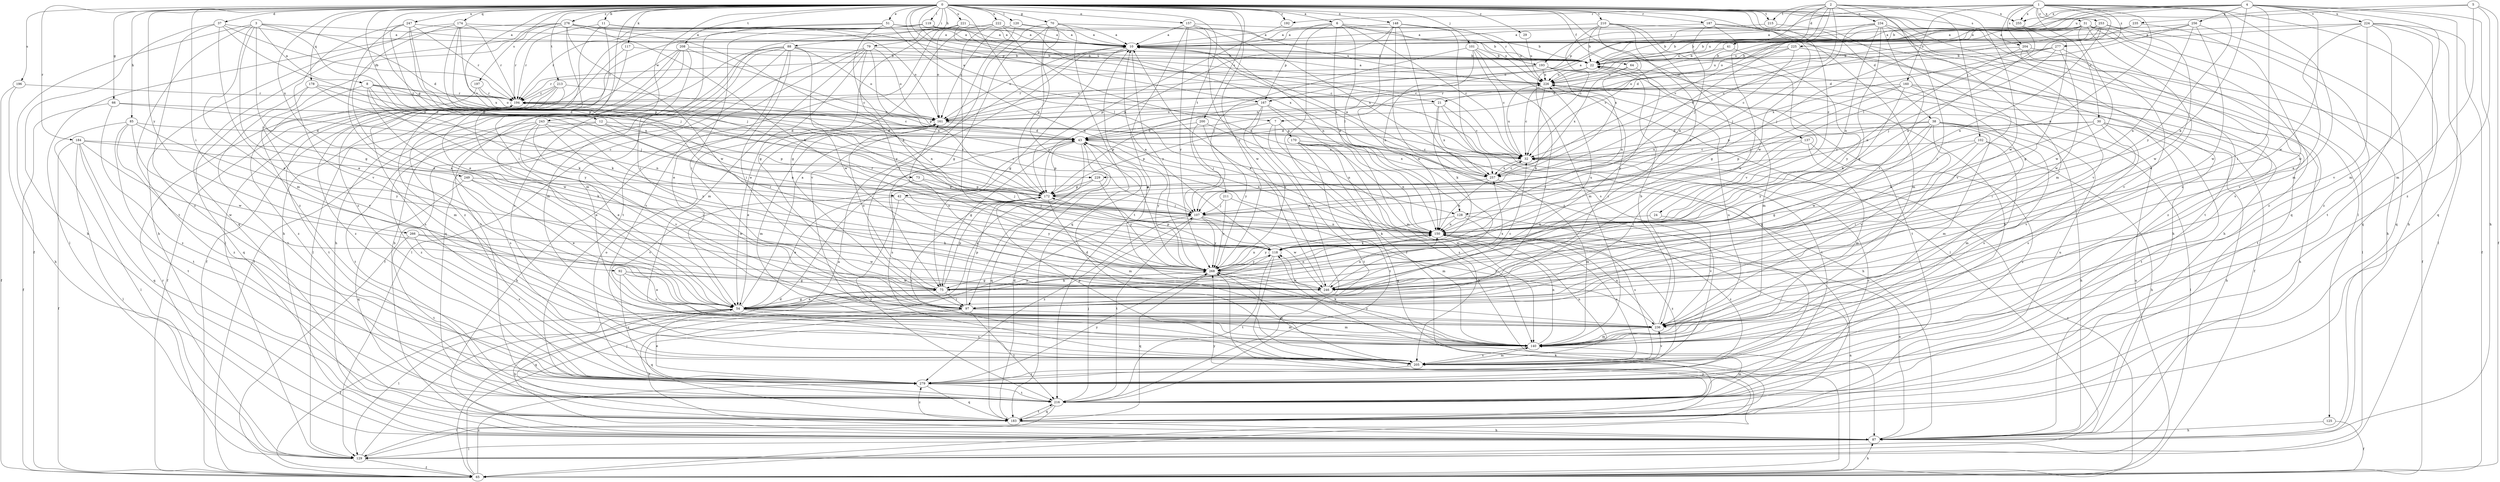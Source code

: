 strict digraph  {
0;
1;
2;
3;
4;
5;
6;
7;
8;
10;
11;
12;
21;
22;
24;
29;
30;
31;
32;
37;
38;
41;
42;
43;
51;
54;
64;
65;
66;
70;
73;
75;
79;
85;
87;
88;
92;
97;
101;
102;
107;
117;
118;
119;
120;
125;
128;
129;
137;
140;
148;
150;
157;
160;
161;
167;
170;
172;
174;
178;
183;
184;
187;
192;
193;
194;
196;
197;
200;
204;
205;
208;
210;
211;
213;
215;
216;
221;
222;
224;
225;
226;
229;
234;
235;
236;
243;
246;
247;
249;
253;
255;
256;
257;
266;
268;
276;
277;
279;
0 -> 6  [label=a];
0 -> 7  [label=a];
0 -> 11  [label=b];
0 -> 12  [label=b];
0 -> 21  [label=b];
0 -> 24  [label=c];
0 -> 29  [label=c];
0 -> 37  [label=d];
0 -> 38  [label=d];
0 -> 51  [label=e];
0 -> 64  [label=f];
0 -> 66  [label=g];
0 -> 70  [label=g];
0 -> 73  [label=g];
0 -> 79  [label=h];
0 -> 85  [label=h];
0 -> 88  [label=i];
0 -> 92  [label=i];
0 -> 97  [label=i];
0 -> 101  [label=j];
0 -> 117  [label=k];
0 -> 119  [label=l];
0 -> 120  [label=l];
0 -> 125  [label=l];
0 -> 128  [label=l];
0 -> 137  [label=m];
0 -> 140  [label=m];
0 -> 148  [label=n];
0 -> 157  [label=o];
0 -> 167  [label=p];
0 -> 174  [label=q];
0 -> 178  [label=q];
0 -> 183  [label=q];
0 -> 184  [label=r];
0 -> 187  [label=r];
0 -> 192  [label=r];
0 -> 196  [label=s];
0 -> 197  [label=s];
0 -> 200  [label=s];
0 -> 204  [label=s];
0 -> 208  [label=t];
0 -> 210  [label=t];
0 -> 211  [label=t];
0 -> 213  [label=t];
0 -> 215  [label=t];
0 -> 221  [label=u];
0 -> 222  [label=u];
0 -> 229  [label=v];
0 -> 243  [label=w];
0 -> 246  [label=w];
0 -> 247  [label=x];
0 -> 249  [label=x];
0 -> 266  [label=y];
0 -> 268  [label=y];
0 -> 276  [label=z];
1 -> 30  [label=c];
1 -> 31  [label=c];
1 -> 87  [label=h];
1 -> 128  [label=l];
1 -> 140  [label=m];
1 -> 150  [label=n];
1 -> 160  [label=o];
1 -> 167  [label=p];
1 -> 192  [label=r];
1 -> 204  [label=s];
1 -> 205  [label=s];
1 -> 253  [label=x];
1 -> 255  [label=x];
1 -> 268  [label=y];
1 -> 277  [label=z];
2 -> 7  [label=a];
2 -> 41  [label=d];
2 -> 42  [label=d];
2 -> 97  [label=i];
2 -> 102  [label=j];
2 -> 107  [label=j];
2 -> 193  [label=r];
2 -> 215  [label=t];
2 -> 229  [label=v];
2 -> 234  [label=v];
2 -> 246  [label=w];
2 -> 255  [label=x];
3 -> 8  [label=a];
3 -> 10  [label=a];
3 -> 42  [label=d];
3 -> 43  [label=d];
3 -> 54  [label=e];
3 -> 65  [label=f];
3 -> 75  [label=g];
3 -> 140  [label=m];
3 -> 216  [label=t];
4 -> 21  [label=b];
4 -> 87  [label=h];
4 -> 97  [label=i];
4 -> 118  [label=k];
4 -> 140  [label=m];
4 -> 161  [label=o];
4 -> 183  [label=q];
4 -> 224  [label=u];
4 -> 225  [label=u];
4 -> 226  [label=u];
4 -> 246  [label=w];
4 -> 255  [label=x];
4 -> 256  [label=x];
5 -> 22  [label=b];
5 -> 65  [label=f];
5 -> 140  [label=m];
5 -> 235  [label=v];
5 -> 279  [label=z];
6 -> 10  [label=a];
6 -> 32  [label=c];
6 -> 65  [label=f];
6 -> 128  [label=l];
6 -> 150  [label=n];
6 -> 167  [label=p];
6 -> 193  [label=r];
6 -> 226  [label=u];
7 -> 87  [label=h];
7 -> 170  [label=p];
7 -> 172  [label=p];
7 -> 216  [label=t];
8 -> 32  [label=c];
8 -> 43  [label=d];
8 -> 118  [label=k];
8 -> 194  [label=r];
8 -> 236  [label=v];
8 -> 246  [label=w];
8 -> 268  [label=y];
10 -> 22  [label=b];
10 -> 75  [label=g];
10 -> 161  [label=o];
10 -> 194  [label=r];
10 -> 257  [label=x];
10 -> 268  [label=y];
11 -> 10  [label=a];
11 -> 32  [label=c];
11 -> 97  [label=i];
11 -> 194  [label=r];
11 -> 279  [label=z];
12 -> 43  [label=d];
12 -> 54  [label=e];
12 -> 150  [label=n];
12 -> 172  [label=p];
12 -> 279  [label=z];
21 -> 32  [label=c];
21 -> 118  [label=k];
21 -> 161  [label=o];
21 -> 216  [label=t];
21 -> 257  [label=x];
22 -> 10  [label=a];
22 -> 97  [label=i];
22 -> 140  [label=m];
22 -> 216  [label=t];
22 -> 226  [label=u];
24 -> 150  [label=n];
24 -> 236  [label=v];
29 -> 226  [label=u];
30 -> 43  [label=d];
30 -> 87  [label=h];
30 -> 118  [label=k];
30 -> 172  [label=p];
30 -> 205  [label=s];
30 -> 216  [label=t];
30 -> 236  [label=v];
31 -> 10  [label=a];
31 -> 22  [label=b];
31 -> 32  [label=c];
31 -> 43  [label=d];
31 -> 54  [label=e];
31 -> 87  [label=h];
31 -> 205  [label=s];
31 -> 226  [label=u];
31 -> 246  [label=w];
31 -> 279  [label=z];
32 -> 226  [label=u];
32 -> 257  [label=x];
37 -> 10  [label=a];
37 -> 54  [label=e];
37 -> 87  [label=h];
37 -> 172  [label=p];
37 -> 194  [label=r];
37 -> 279  [label=z];
38 -> 43  [label=d];
38 -> 87  [label=h];
38 -> 129  [label=l];
38 -> 140  [label=m];
38 -> 205  [label=s];
38 -> 236  [label=v];
38 -> 246  [label=w];
38 -> 257  [label=x];
38 -> 268  [label=y];
41 -> 22  [label=b];
41 -> 32  [label=c];
41 -> 268  [label=y];
42 -> 54  [label=e];
42 -> 107  [label=j];
42 -> 216  [label=t];
42 -> 268  [label=y];
43 -> 32  [label=c];
43 -> 75  [label=g];
43 -> 97  [label=i];
43 -> 150  [label=n];
43 -> 172  [label=p];
43 -> 183  [label=q];
43 -> 205  [label=s];
43 -> 268  [label=y];
51 -> 10  [label=a];
51 -> 22  [label=b];
51 -> 97  [label=i];
51 -> 118  [label=k];
51 -> 150  [label=n];
51 -> 194  [label=r];
54 -> 10  [label=a];
54 -> 32  [label=c];
54 -> 65  [label=f];
54 -> 75  [label=g];
54 -> 87  [label=h];
54 -> 118  [label=k];
54 -> 129  [label=l];
54 -> 140  [label=m];
54 -> 183  [label=q];
54 -> 205  [label=s];
54 -> 236  [label=v];
64 -> 226  [label=u];
64 -> 257  [label=x];
64 -> 268  [label=y];
65 -> 10  [label=a];
65 -> 32  [label=c];
65 -> 87  [label=h];
65 -> 107  [label=j];
65 -> 150  [label=n];
65 -> 226  [label=u];
65 -> 268  [label=y];
65 -> 279  [label=z];
66 -> 65  [label=f];
66 -> 150  [label=n];
66 -> 161  [label=o];
66 -> 279  [label=z];
70 -> 10  [label=a];
70 -> 75  [label=g];
70 -> 97  [label=i];
70 -> 150  [label=n];
70 -> 172  [label=p];
70 -> 183  [label=q];
70 -> 268  [label=y];
73 -> 107  [label=j];
73 -> 172  [label=p];
73 -> 236  [label=v];
75 -> 54  [label=e];
75 -> 97  [label=i];
75 -> 150  [label=n];
75 -> 161  [label=o];
75 -> 172  [label=p];
75 -> 268  [label=y];
79 -> 22  [label=b];
79 -> 54  [label=e];
79 -> 129  [label=l];
79 -> 140  [label=m];
79 -> 161  [label=o];
79 -> 172  [label=p];
79 -> 205  [label=s];
79 -> 268  [label=y];
85 -> 43  [label=d];
85 -> 129  [label=l];
85 -> 216  [label=t];
85 -> 246  [label=w];
85 -> 268  [label=y];
85 -> 279  [label=z];
87 -> 129  [label=l];
87 -> 150  [label=n];
88 -> 22  [label=b];
88 -> 54  [label=e];
88 -> 65  [label=f];
88 -> 87  [label=h];
88 -> 97  [label=i];
88 -> 140  [label=m];
88 -> 161  [label=o];
88 -> 183  [label=q];
88 -> 246  [label=w];
92 -> 54  [label=e];
92 -> 75  [label=g];
92 -> 236  [label=v];
92 -> 246  [label=w];
92 -> 279  [label=z];
97 -> 87  [label=h];
97 -> 140  [label=m];
97 -> 172  [label=p];
97 -> 183  [label=q];
97 -> 216  [label=t];
101 -> 22  [label=b];
101 -> 32  [label=c];
101 -> 107  [label=j];
101 -> 129  [label=l];
101 -> 140  [label=m];
101 -> 150  [label=n];
102 -> 32  [label=c];
102 -> 75  [label=g];
102 -> 87  [label=h];
102 -> 97  [label=i];
102 -> 140  [label=m];
107 -> 150  [label=n];
107 -> 194  [label=r];
107 -> 216  [label=t];
107 -> 236  [label=v];
107 -> 246  [label=w];
107 -> 268  [label=y];
107 -> 279  [label=z];
117 -> 22  [label=b];
117 -> 65  [label=f];
117 -> 279  [label=z];
118 -> 10  [label=a];
118 -> 65  [label=f];
118 -> 172  [label=p];
118 -> 216  [label=t];
118 -> 268  [label=y];
119 -> 10  [label=a];
119 -> 22  [label=b];
119 -> 87  [label=h];
119 -> 97  [label=i];
119 -> 129  [label=l];
119 -> 226  [label=u];
120 -> 10  [label=a];
120 -> 161  [label=o];
120 -> 226  [label=u];
120 -> 236  [label=v];
125 -> 65  [label=f];
125 -> 87  [label=h];
128 -> 118  [label=k];
128 -> 150  [label=n];
128 -> 205  [label=s];
128 -> 279  [label=z];
129 -> 43  [label=d];
129 -> 65  [label=f];
129 -> 118  [label=k];
129 -> 194  [label=r];
137 -> 32  [label=c];
137 -> 97  [label=i];
137 -> 140  [label=m];
137 -> 279  [label=z];
140 -> 118  [label=k];
140 -> 150  [label=n];
140 -> 205  [label=s];
140 -> 226  [label=u];
140 -> 268  [label=y];
148 -> 10  [label=a];
148 -> 172  [label=p];
148 -> 183  [label=q];
148 -> 205  [label=s];
148 -> 226  [label=u];
148 -> 246  [label=w];
148 -> 279  [label=z];
150 -> 118  [label=k];
150 -> 194  [label=r];
150 -> 205  [label=s];
150 -> 268  [label=y];
150 -> 279  [label=z];
157 -> 10  [label=a];
157 -> 22  [label=b];
157 -> 216  [label=t];
157 -> 246  [label=w];
157 -> 257  [label=x];
157 -> 268  [label=y];
160 -> 87  [label=h];
160 -> 97  [label=i];
160 -> 107  [label=j];
160 -> 118  [label=k];
160 -> 172  [label=p];
160 -> 194  [label=r];
160 -> 216  [label=t];
161 -> 43  [label=d];
161 -> 54  [label=e];
161 -> 87  [label=h];
161 -> 140  [label=m];
167 -> 54  [label=e];
167 -> 87  [label=h];
167 -> 140  [label=m];
167 -> 161  [label=o];
167 -> 172  [label=p];
167 -> 268  [label=y];
170 -> 32  [label=c];
170 -> 140  [label=m];
170 -> 150  [label=n];
170 -> 183  [label=q];
170 -> 205  [label=s];
170 -> 216  [label=t];
170 -> 257  [label=x];
172 -> 107  [label=j];
172 -> 140  [label=m];
172 -> 205  [label=s];
174 -> 10  [label=a];
174 -> 54  [label=e];
174 -> 87  [label=h];
174 -> 107  [label=j];
174 -> 172  [label=p];
174 -> 194  [label=r];
174 -> 257  [label=x];
178 -> 107  [label=j];
178 -> 118  [label=k];
178 -> 183  [label=q];
178 -> 194  [label=r];
178 -> 216  [label=t];
183 -> 43  [label=d];
183 -> 87  [label=h];
183 -> 216  [label=t];
183 -> 226  [label=u];
183 -> 268  [label=y];
183 -> 279  [label=z];
184 -> 32  [label=c];
184 -> 65  [label=f];
184 -> 118  [label=k];
184 -> 129  [label=l];
184 -> 183  [label=q];
184 -> 216  [label=t];
184 -> 246  [label=w];
187 -> 10  [label=a];
187 -> 54  [label=e];
187 -> 87  [label=h];
187 -> 140  [label=m];
187 -> 150  [label=n];
192 -> 172  [label=p];
193 -> 65  [label=f];
193 -> 150  [label=n];
193 -> 161  [label=o];
193 -> 194  [label=r];
193 -> 226  [label=u];
194 -> 161  [label=o];
194 -> 216  [label=t];
196 -> 65  [label=f];
196 -> 87  [label=h];
196 -> 194  [label=r];
197 -> 161  [label=o];
197 -> 194  [label=r];
197 -> 279  [label=z];
200 -> 43  [label=d];
200 -> 107  [label=j];
200 -> 150  [label=n];
200 -> 268  [label=y];
204 -> 22  [label=b];
204 -> 65  [label=f];
204 -> 129  [label=l];
204 -> 150  [label=n];
204 -> 279  [label=z];
205 -> 43  [label=d];
205 -> 140  [label=m];
205 -> 150  [label=n];
205 -> 172  [label=p];
205 -> 236  [label=v];
205 -> 279  [label=z];
208 -> 22  [label=b];
208 -> 32  [label=c];
208 -> 65  [label=f];
208 -> 87  [label=h];
208 -> 129  [label=l];
208 -> 205  [label=s];
208 -> 216  [label=t];
210 -> 10  [label=a];
210 -> 22  [label=b];
210 -> 32  [label=c];
210 -> 75  [label=g];
210 -> 87  [label=h];
210 -> 118  [label=k];
210 -> 236  [label=v];
210 -> 257  [label=x];
211 -> 107  [label=j];
211 -> 140  [label=m];
211 -> 268  [label=y];
213 -> 65  [label=f];
213 -> 140  [label=m];
213 -> 150  [label=n];
213 -> 194  [label=r];
213 -> 205  [label=s];
213 -> 279  [label=z];
215 -> 10  [label=a];
215 -> 236  [label=v];
216 -> 32  [label=c];
216 -> 107  [label=j];
216 -> 129  [label=l];
216 -> 140  [label=m];
216 -> 183  [label=q];
221 -> 10  [label=a];
221 -> 32  [label=c];
221 -> 75  [label=g];
221 -> 140  [label=m];
221 -> 161  [label=o];
222 -> 10  [label=a];
222 -> 75  [label=g];
222 -> 150  [label=n];
222 -> 216  [label=t];
222 -> 257  [label=x];
222 -> 268  [label=y];
224 -> 10  [label=a];
224 -> 22  [label=b];
224 -> 54  [label=e];
224 -> 65  [label=f];
224 -> 129  [label=l];
224 -> 183  [label=q];
224 -> 216  [label=t];
224 -> 236  [label=v];
225 -> 22  [label=b];
225 -> 32  [label=c];
225 -> 161  [label=o];
225 -> 226  [label=u];
225 -> 236  [label=v];
226 -> 10  [label=a];
226 -> 32  [label=c];
226 -> 97  [label=i];
226 -> 118  [label=k];
226 -> 194  [label=r];
229 -> 54  [label=e];
229 -> 172  [label=p];
229 -> 268  [label=y];
234 -> 10  [label=a];
234 -> 75  [label=g];
234 -> 97  [label=i];
234 -> 107  [label=j];
234 -> 150  [label=n];
234 -> 161  [label=o];
234 -> 216  [label=t];
234 -> 236  [label=v];
235 -> 10  [label=a];
235 -> 22  [label=b];
235 -> 246  [label=w];
236 -> 10  [label=a];
236 -> 22  [label=b];
236 -> 140  [label=m];
236 -> 150  [label=n];
243 -> 43  [label=d];
243 -> 54  [label=e];
243 -> 97  [label=i];
243 -> 205  [label=s];
243 -> 216  [label=t];
243 -> 236  [label=v];
243 -> 268  [label=y];
246 -> 10  [label=a];
246 -> 150  [label=n];
246 -> 161  [label=o];
246 -> 257  [label=x];
247 -> 10  [label=a];
247 -> 54  [label=e];
247 -> 107  [label=j];
247 -> 150  [label=n];
247 -> 172  [label=p];
247 -> 194  [label=r];
247 -> 236  [label=v];
249 -> 54  [label=e];
249 -> 172  [label=p];
249 -> 183  [label=q];
249 -> 246  [label=w];
253 -> 10  [label=a];
253 -> 22  [label=b];
253 -> 107  [label=j];
253 -> 150  [label=n];
253 -> 246  [label=w];
253 -> 279  [label=z];
255 -> 75  [label=g];
255 -> 150  [label=n];
256 -> 10  [label=a];
256 -> 43  [label=d];
256 -> 150  [label=n];
256 -> 183  [label=q];
256 -> 226  [label=u];
256 -> 246  [label=w];
257 -> 10  [label=a];
257 -> 32  [label=c];
257 -> 140  [label=m];
257 -> 150  [label=n];
257 -> 172  [label=p];
266 -> 118  [label=k];
266 -> 205  [label=s];
266 -> 216  [label=t];
266 -> 246  [label=w];
268 -> 75  [label=g];
268 -> 150  [label=n];
268 -> 183  [label=q];
268 -> 194  [label=r];
268 -> 205  [label=s];
268 -> 226  [label=u];
268 -> 246  [label=w];
276 -> 10  [label=a];
276 -> 54  [label=e];
276 -> 118  [label=k];
276 -> 129  [label=l];
276 -> 150  [label=n];
276 -> 161  [label=o];
276 -> 183  [label=q];
276 -> 194  [label=r];
276 -> 246  [label=w];
276 -> 279  [label=z];
277 -> 22  [label=b];
277 -> 43  [label=d];
277 -> 107  [label=j];
277 -> 236  [label=v];
277 -> 246  [label=w];
277 -> 257  [label=x];
279 -> 22  [label=b];
279 -> 54  [label=e];
279 -> 161  [label=o];
279 -> 183  [label=q];
279 -> 216  [label=t];
279 -> 268  [label=y];
}
